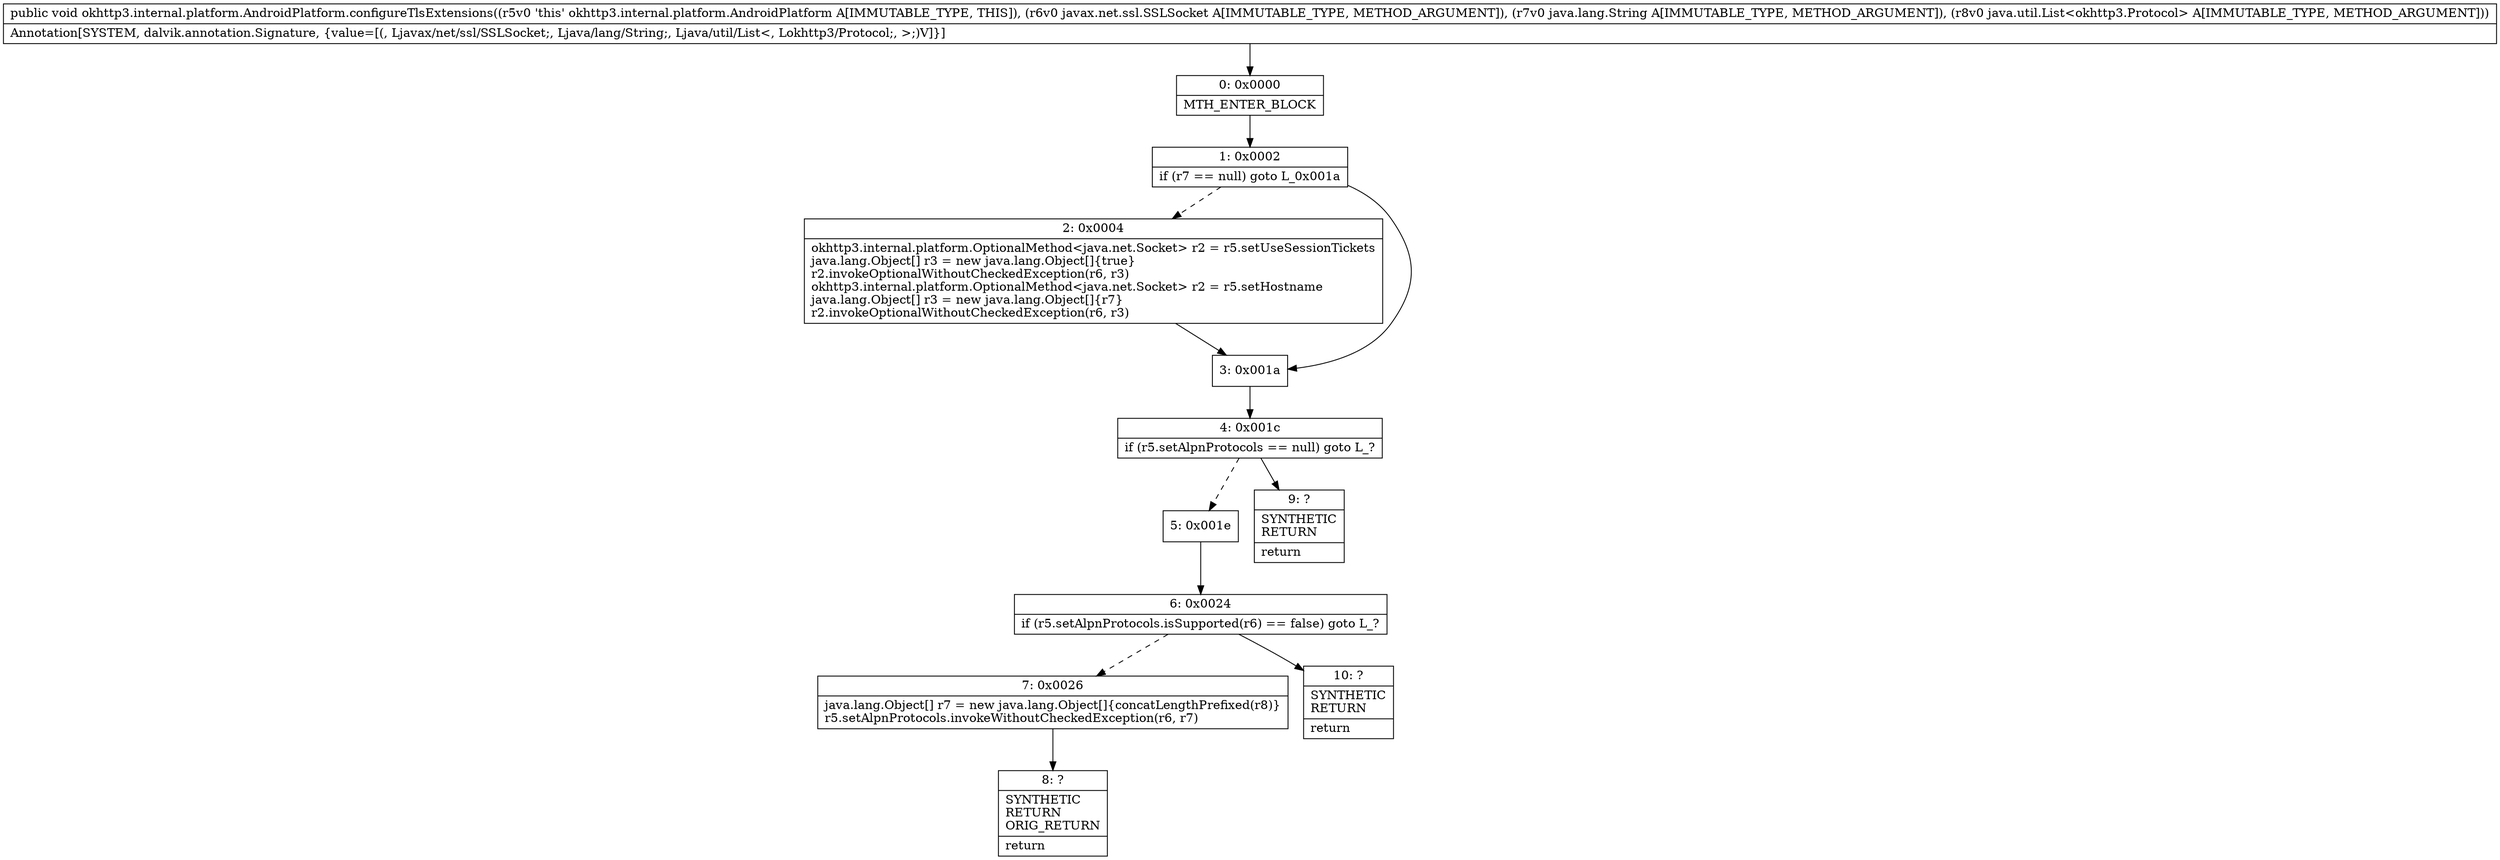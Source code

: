 digraph "CFG forokhttp3.internal.platform.AndroidPlatform.configureTlsExtensions(Ljavax\/net\/ssl\/SSLSocket;Ljava\/lang\/String;Ljava\/util\/List;)V" {
Node_0 [shape=record,label="{0\:\ 0x0000|MTH_ENTER_BLOCK\l}"];
Node_1 [shape=record,label="{1\:\ 0x0002|if (r7 == null) goto L_0x001a\l}"];
Node_2 [shape=record,label="{2\:\ 0x0004|okhttp3.internal.platform.OptionalMethod\<java.net.Socket\> r2 = r5.setUseSessionTickets\ljava.lang.Object[] r3 = new java.lang.Object[]\{true\}\lr2.invokeOptionalWithoutCheckedException(r6, r3)\lokhttp3.internal.platform.OptionalMethod\<java.net.Socket\> r2 = r5.setHostname\ljava.lang.Object[] r3 = new java.lang.Object[]\{r7\}\lr2.invokeOptionalWithoutCheckedException(r6, r3)\l}"];
Node_3 [shape=record,label="{3\:\ 0x001a}"];
Node_4 [shape=record,label="{4\:\ 0x001c|if (r5.setAlpnProtocols == null) goto L_?\l}"];
Node_5 [shape=record,label="{5\:\ 0x001e}"];
Node_6 [shape=record,label="{6\:\ 0x0024|if (r5.setAlpnProtocols.isSupported(r6) == false) goto L_?\l}"];
Node_7 [shape=record,label="{7\:\ 0x0026|java.lang.Object[] r7 = new java.lang.Object[]\{concatLengthPrefixed(r8)\}\lr5.setAlpnProtocols.invokeWithoutCheckedException(r6, r7)\l}"];
Node_8 [shape=record,label="{8\:\ ?|SYNTHETIC\lRETURN\lORIG_RETURN\l|return\l}"];
Node_9 [shape=record,label="{9\:\ ?|SYNTHETIC\lRETURN\l|return\l}"];
Node_10 [shape=record,label="{10\:\ ?|SYNTHETIC\lRETURN\l|return\l}"];
MethodNode[shape=record,label="{public void okhttp3.internal.platform.AndroidPlatform.configureTlsExtensions((r5v0 'this' okhttp3.internal.platform.AndroidPlatform A[IMMUTABLE_TYPE, THIS]), (r6v0 javax.net.ssl.SSLSocket A[IMMUTABLE_TYPE, METHOD_ARGUMENT]), (r7v0 java.lang.String A[IMMUTABLE_TYPE, METHOD_ARGUMENT]), (r8v0 java.util.List\<okhttp3.Protocol\> A[IMMUTABLE_TYPE, METHOD_ARGUMENT]))  | Annotation[SYSTEM, dalvik.annotation.Signature, \{value=[(, Ljavax\/net\/ssl\/SSLSocket;, Ljava\/lang\/String;, Ljava\/util\/List\<, Lokhttp3\/Protocol;, \>;)V]\}]\l}"];
MethodNode -> Node_0;
Node_0 -> Node_1;
Node_1 -> Node_2[style=dashed];
Node_1 -> Node_3;
Node_2 -> Node_3;
Node_3 -> Node_4;
Node_4 -> Node_5[style=dashed];
Node_4 -> Node_9;
Node_5 -> Node_6;
Node_6 -> Node_7[style=dashed];
Node_6 -> Node_10;
Node_7 -> Node_8;
}

